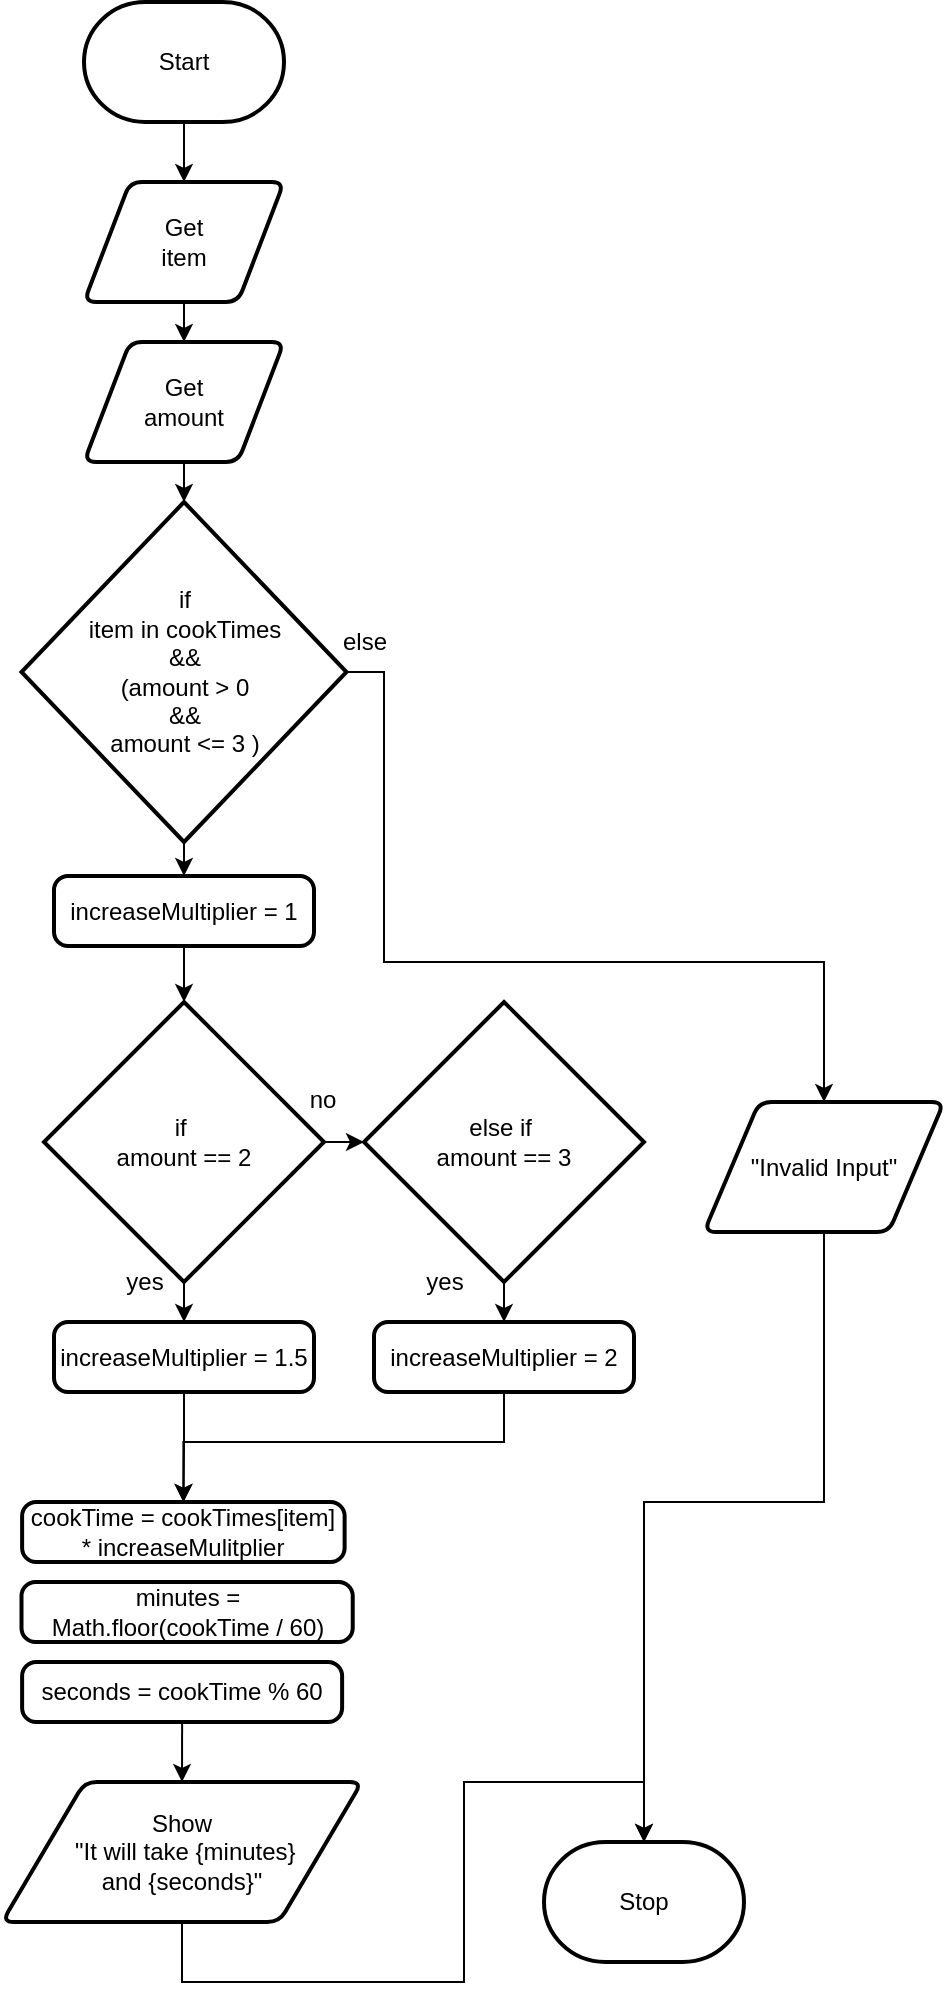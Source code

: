 <mxfile>
    <diagram id="QS0RARoRkHW4SaInlex7" name="Page-1">
        <mxGraphModel dx="1086" dy="658" grid="1" gridSize="10" guides="1" tooltips="1" connect="1" arrows="1" fold="1" page="1" pageScale="1" pageWidth="827" pageHeight="1169" math="0" shadow="0">
            <root>
                <mxCell id="0"/>
                <mxCell id="1" parent="0"/>
                <mxCell id="5" value="" style="edgeStyle=none;html=1;" parent="1" source="2" target="4" edge="1">
                    <mxGeometry relative="1" as="geometry"/>
                </mxCell>
                <mxCell id="2" value="Start" style="strokeWidth=2;html=1;shape=mxgraph.flowchart.terminator;whiteSpace=wrap;" parent="1" vertex="1">
                    <mxGeometry x="220" y="130" width="100" height="60" as="geometry"/>
                </mxCell>
                <mxCell id="3" value="Stop" style="strokeWidth=2;html=1;shape=mxgraph.flowchart.terminator;whiteSpace=wrap;" parent="1" vertex="1">
                    <mxGeometry x="450" y="1050" width="100" height="60" as="geometry"/>
                </mxCell>
                <mxCell id="7" style="edgeStyle=none;html=1;exitX=0.5;exitY=1;exitDx=0;exitDy=0;" parent="1" source="4" target="6" edge="1">
                    <mxGeometry relative="1" as="geometry"/>
                </mxCell>
                <mxCell id="4" value="Get &lt;br&gt;item" style="shape=parallelogram;html=1;strokeWidth=2;perimeter=parallelogramPerimeter;whiteSpace=wrap;rounded=1;arcSize=12;size=0.23;" parent="1" vertex="1">
                    <mxGeometry x="220" y="220" width="100" height="60" as="geometry"/>
                </mxCell>
                <mxCell id="9" style="edgeStyle=none;html=1;exitX=0.5;exitY=1;exitDx=0;exitDy=0;entryX=0.5;entryY=0;entryDx=0;entryDy=0;entryPerimeter=0;" parent="1" source="6" target="8" edge="1">
                    <mxGeometry relative="1" as="geometry"/>
                </mxCell>
                <mxCell id="6" value="Get &lt;br&gt;amount" style="shape=parallelogram;html=1;strokeWidth=2;perimeter=parallelogramPerimeter;whiteSpace=wrap;rounded=1;arcSize=12;size=0.23;" parent="1" vertex="1">
                    <mxGeometry x="220" y="300" width="100" height="60" as="geometry"/>
                </mxCell>
                <mxCell id="10" style="edgeStyle=orthogonalEdgeStyle;html=1;rounded=0;exitX=1;exitY=0.5;exitDx=0;exitDy=0;exitPerimeter=0;" parent="1" source="8" target="12" edge="1">
                    <mxGeometry relative="1" as="geometry">
                        <mxPoint x="430" y="465" as="targetPoint"/>
                        <Array as="points">
                            <mxPoint x="370" y="465"/>
                            <mxPoint x="370" y="610"/>
                            <mxPoint x="590" y="610"/>
                        </Array>
                    </mxGeometry>
                </mxCell>
                <mxCell id="16" style="edgeStyle=none;html=1;exitX=0.5;exitY=1;exitDx=0;exitDy=0;exitPerimeter=0;entryX=0.5;entryY=0;entryDx=0;entryDy=0;" parent="1" source="8" target="15" edge="1">
                    <mxGeometry relative="1" as="geometry"/>
                </mxCell>
                <mxCell id="8" value="if&lt;br&gt;item in cookTimes &lt;br&gt;&amp;amp;&amp;amp; &lt;br&gt;(amount &amp;gt; 0 &lt;br&gt;&amp;amp;&amp;amp; &lt;br&gt;amount &amp;lt;= 3 )" style="strokeWidth=2;html=1;shape=mxgraph.flowchart.decision;whiteSpace=wrap;" parent="1" vertex="1">
                    <mxGeometry x="188.75" y="380" width="162.5" height="170" as="geometry"/>
                </mxCell>
                <mxCell id="11" value="else" style="text;html=1;align=center;verticalAlign=middle;resizable=0;points=[];autosize=1;strokeColor=none;fillColor=none;" parent="1" vertex="1">
                    <mxGeometry x="335" y="435" width="50" height="30" as="geometry"/>
                </mxCell>
                <mxCell id="36" style="edgeStyle=orthogonalEdgeStyle;rounded=0;html=1;" parent="1" source="12" target="3" edge="1">
                    <mxGeometry relative="1" as="geometry">
                        <Array as="points">
                            <mxPoint x="590" y="880"/>
                            <mxPoint x="500" y="880"/>
                        </Array>
                    </mxGeometry>
                </mxCell>
                <mxCell id="12" value="&quot;Invalid Input&quot;" style="shape=parallelogram;html=1;strokeWidth=2;perimeter=parallelogramPerimeter;whiteSpace=wrap;rounded=1;arcSize=12;size=0.23;" parent="1" vertex="1">
                    <mxGeometry x="530" y="680" width="120" height="65" as="geometry"/>
                </mxCell>
                <mxCell id="21" style="edgeStyle=none;html=1;exitX=1;exitY=0.5;exitDx=0;exitDy=0;exitPerimeter=0;entryX=0;entryY=0.5;entryDx=0;entryDy=0;entryPerimeter=0;" parent="1" source="14" target="18" edge="1">
                    <mxGeometry relative="1" as="geometry"/>
                </mxCell>
                <mxCell id="24" style="edgeStyle=orthogonalEdgeStyle;rounded=0;html=1;exitX=0.5;exitY=1;exitDx=0;exitDy=0;exitPerimeter=0;entryX=0.5;entryY=0;entryDx=0;entryDy=0;" parent="1" source="14" target="23" edge="1">
                    <mxGeometry relative="1" as="geometry"/>
                </mxCell>
                <mxCell id="14" value="if&amp;nbsp;&lt;br&gt;amount == 2" style="strokeWidth=2;html=1;shape=mxgraph.flowchart.decision;whiteSpace=wrap;" parent="1" vertex="1">
                    <mxGeometry x="200" y="630" width="140" height="140" as="geometry"/>
                </mxCell>
                <mxCell id="17" value="" style="edgeStyle=none;html=1;" parent="1" source="15" target="14" edge="1">
                    <mxGeometry relative="1" as="geometry"/>
                </mxCell>
                <mxCell id="15" value="increaseMultiplier = 1" style="rounded=1;whiteSpace=wrap;html=1;absoluteArcSize=1;arcSize=14;strokeWidth=2;" parent="1" vertex="1">
                    <mxGeometry x="205" y="567" width="130" height="35" as="geometry"/>
                </mxCell>
                <mxCell id="29" style="edgeStyle=orthogonalEdgeStyle;rounded=0;html=1;exitX=0.5;exitY=1;exitDx=0;exitDy=0;exitPerimeter=0;entryX=0.5;entryY=0;entryDx=0;entryDy=0;" parent="1" source="18" target="25" edge="1">
                    <mxGeometry relative="1" as="geometry"/>
                </mxCell>
                <mxCell id="18" value="else if&amp;nbsp;&lt;br&gt;amount == 3" style="strokeWidth=2;html=1;shape=mxgraph.flowchart.decision;whiteSpace=wrap;" parent="1" vertex="1">
                    <mxGeometry x="360" y="630" width="140" height="140" as="geometry"/>
                </mxCell>
                <mxCell id="20" value="no" style="text;html=1;align=center;verticalAlign=middle;resizable=0;points=[];autosize=1;strokeColor=none;fillColor=none;" parent="1" vertex="1">
                    <mxGeometry x="319" y="664" width="40" height="30" as="geometry"/>
                </mxCell>
                <mxCell id="32" style="edgeStyle=orthogonalEdgeStyle;rounded=0;html=1;" parent="1" source="23" target="26" edge="1">
                    <mxGeometry relative="1" as="geometry"/>
                </mxCell>
                <mxCell id="23" value="increaseMultiplier = 1.5" style="rounded=1;whiteSpace=wrap;html=1;absoluteArcSize=1;arcSize=14;strokeWidth=2;" parent="1" vertex="1">
                    <mxGeometry x="205" y="790" width="130" height="35" as="geometry"/>
                </mxCell>
                <mxCell id="33" style="edgeStyle=orthogonalEdgeStyle;rounded=0;html=1;entryX=0.5;entryY=0;entryDx=0;entryDy=0;" parent="1" source="25" target="26" edge="1">
                    <mxGeometry relative="1" as="geometry">
                        <Array as="points">
                            <mxPoint x="430" y="850"/>
                            <mxPoint x="270" y="850"/>
                        </Array>
                    </mxGeometry>
                </mxCell>
                <mxCell id="25" value="increaseMultiplier = 2" style="rounded=1;whiteSpace=wrap;html=1;absoluteArcSize=1;arcSize=14;strokeWidth=2;" parent="1" vertex="1">
                    <mxGeometry x="365" y="790" width="130" height="35" as="geometry"/>
                </mxCell>
                <mxCell id="26" value="cookTime = cookTimes[item] * increaseMulitplier" style="rounded=1;whiteSpace=wrap;html=1;absoluteArcSize=1;arcSize=14;strokeWidth=2;" parent="1" vertex="1">
                    <mxGeometry x="189.06" y="880" width="161.25" height="30" as="geometry"/>
                </mxCell>
                <mxCell id="27" value="minutes = Math.floor(cookTime / 60)" style="rounded=1;whiteSpace=wrap;html=1;absoluteArcSize=1;arcSize=14;strokeWidth=2;" parent="1" vertex="1">
                    <mxGeometry x="188.75" y="920" width="165.62" height="30" as="geometry"/>
                </mxCell>
                <mxCell id="38" style="edgeStyle=none;html=1;exitX=0.5;exitY=1;exitDx=0;exitDy=0;entryX=0.5;entryY=0;entryDx=0;entryDy=0;" edge="1" parent="1" source="28" target="37">
                    <mxGeometry relative="1" as="geometry"/>
                </mxCell>
                <mxCell id="28" value="seconds = cookTime % 60" style="rounded=1;whiteSpace=wrap;html=1;absoluteArcSize=1;arcSize=14;strokeWidth=2;" parent="1" vertex="1">
                    <mxGeometry x="189.06" y="960" width="160" height="30" as="geometry"/>
                </mxCell>
                <mxCell id="30" value="yes" style="text;html=1;align=center;verticalAlign=middle;resizable=0;points=[];autosize=1;strokeColor=none;fillColor=none;" parent="1" vertex="1">
                    <mxGeometry x="230" y="755" width="40" height="30" as="geometry"/>
                </mxCell>
                <mxCell id="31" value="yes" style="text;html=1;align=center;verticalAlign=middle;resizable=0;points=[];autosize=1;strokeColor=none;fillColor=none;" parent="1" vertex="1">
                    <mxGeometry x="380" y="755" width="40" height="30" as="geometry"/>
                </mxCell>
                <mxCell id="39" style="edgeStyle=orthogonalEdgeStyle;html=1;entryX=0.5;entryY=0;entryDx=0;entryDy=0;entryPerimeter=0;rounded=0;" edge="1" parent="1" source="37" target="3">
                    <mxGeometry relative="1" as="geometry">
                        <Array as="points">
                            <mxPoint x="269" y="1120"/>
                            <mxPoint x="410" y="1120"/>
                            <mxPoint x="410" y="1020"/>
                            <mxPoint x="500" y="1020"/>
                        </Array>
                    </mxGeometry>
                </mxCell>
                <mxCell id="37" value="Show&lt;br&gt;&amp;nbsp;&quot;It will take {minutes} &lt;br&gt;and {seconds}&quot;" style="shape=parallelogram;html=1;strokeWidth=2;perimeter=parallelogramPerimeter;whiteSpace=wrap;rounded=1;arcSize=12;size=0.23;" vertex="1" parent="1">
                    <mxGeometry x="179" y="1020" width="180" height="70" as="geometry"/>
                </mxCell>
            </root>
        </mxGraphModel>
    </diagram>
</mxfile>